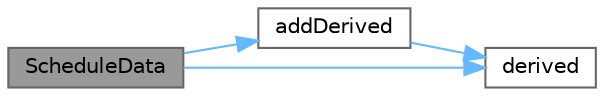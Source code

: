 digraph "ScheduleData"
{
 // INTERACTIVE_SVG=YES
 // LATEX_PDF_SIZE
  bgcolor="transparent";
  edge [fontname=Helvetica,fontsize=10,labelfontname=Helvetica,labelfontsize=10];
  node [fontname=Helvetica,fontsize=10,shape=box,height=0.2,width=0.4];
  rankdir="LR";
  Node1 [label="ScheduleData",height=0.2,width=0.4,color="gray40", fillcolor="grey60", style="filled", fontcolor="black",tooltip="Constructor with ScheduleDerived."];
  Node1 -> Node2 [color="steelblue1",style="solid"];
  Node2 [label="addDerived",height=0.2,width=0.4,color="grey40", fillcolor="white", style="filled",URL="$classore_1_1data_1_1_schedule_data.html#ae046f78f164f560fc4341aca6c0f6688",tooltip="Add derived schedules."];
  Node2 -> Node3 [color="steelblue1",style="solid"];
  Node3 [label="derived",height=0.2,width=0.4,color="grey40", fillcolor="white", style="filled",URL="$classore_1_1data_1_1_schedule_data.html#a2f0981e8d19765eafb4a24b6da25bca1",tooltip=" "];
  Node1 -> Node3 [color="steelblue1",style="solid"];
}
